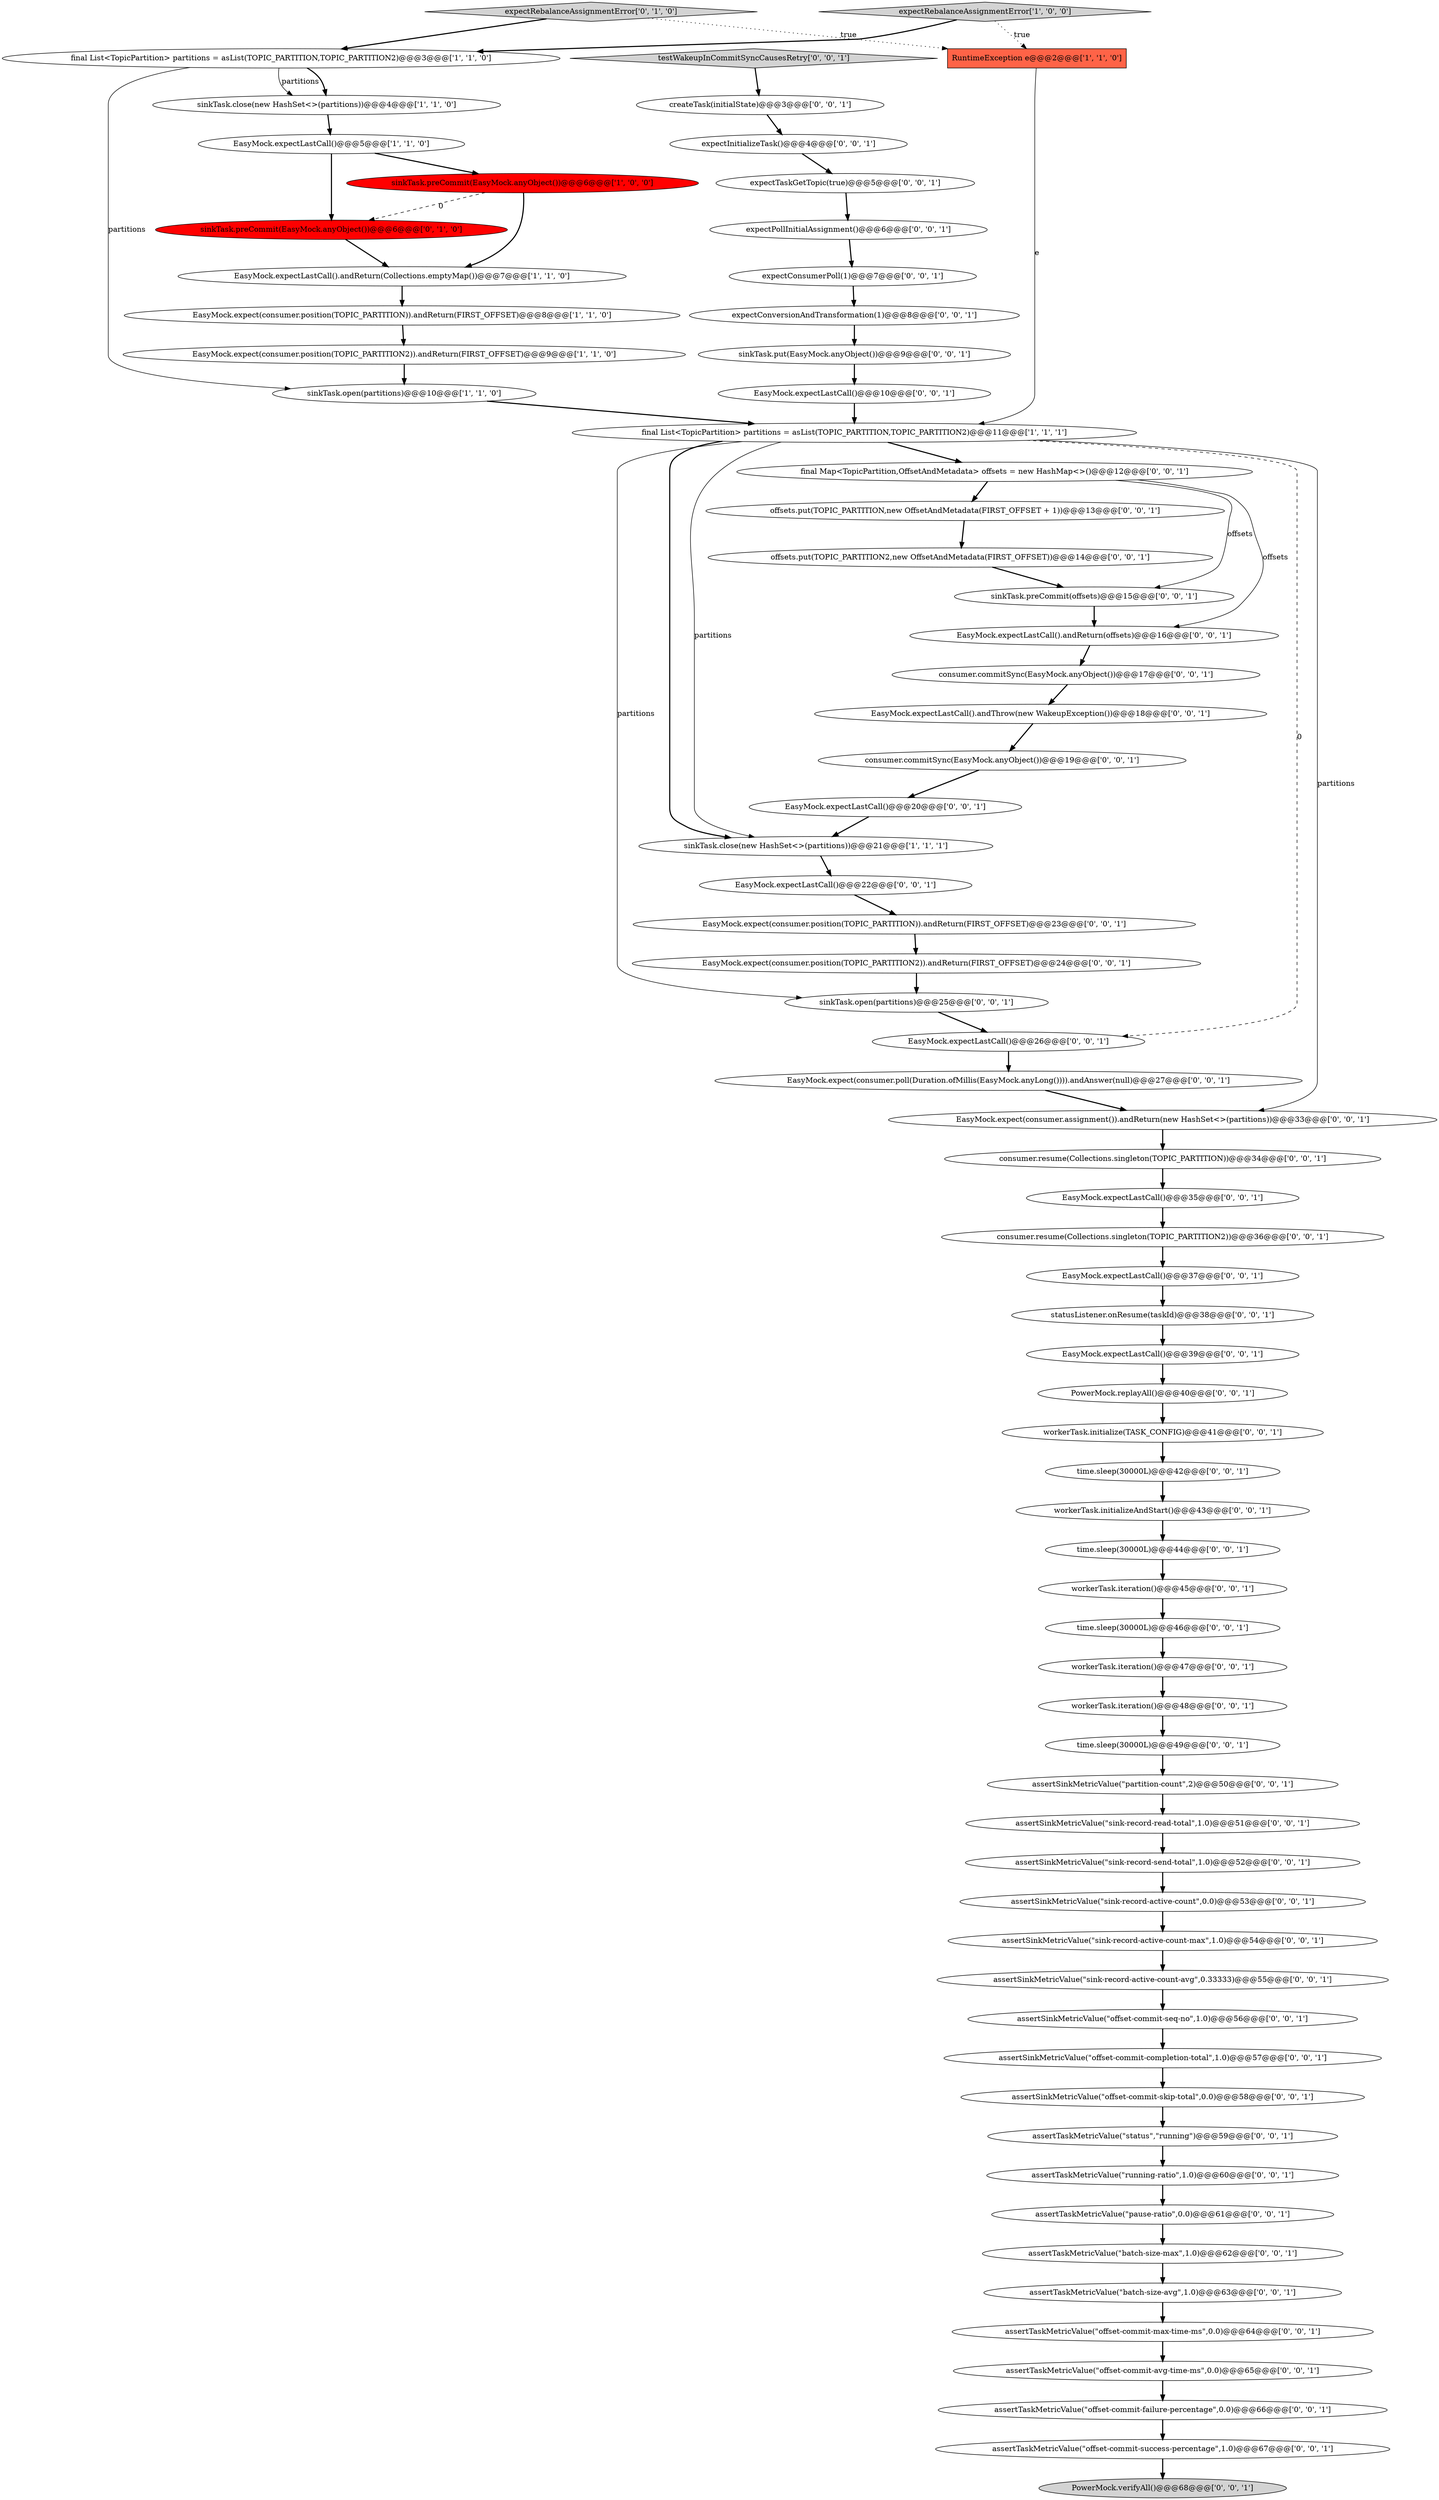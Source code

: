 digraph {
66 [style = filled, label = "assertTaskMetricValue(\"offset-commit-max-time-ms\",0.0)@@@64@@@['0', '0', '1']", fillcolor = white, shape = ellipse image = "AAA0AAABBB3BBB"];
15 [style = filled, label = "sinkTask.preCommit(offsets)@@@15@@@['0', '0', '1']", fillcolor = white, shape = ellipse image = "AAA0AAABBB3BBB"];
43 [style = filled, label = "workerTask.iteration()@@@47@@@['0', '0', '1']", fillcolor = white, shape = ellipse image = "AAA0AAABBB3BBB"];
35 [style = filled, label = "assertSinkMetricValue(\"sink-record-active-count-max\",1.0)@@@54@@@['0', '0', '1']", fillcolor = white, shape = ellipse image = "AAA0AAABBB3BBB"];
22 [style = filled, label = "EasyMock.expect(consumer.poll(Duration.ofMillis(EasyMock.anyLong()))).andAnswer(null)@@@27@@@['0', '0', '1']", fillcolor = white, shape = ellipse image = "AAA0AAABBB3BBB"];
36 [style = filled, label = "EasyMock.expect(consumer.position(TOPIC_PARTITION)).andReturn(FIRST_OFFSET)@@@23@@@['0', '0', '1']", fillcolor = white, shape = ellipse image = "AAA0AAABBB3BBB"];
0 [style = filled, label = "RuntimeException e@@@2@@@['1', '1', '0']", fillcolor = tomato, shape = box image = "AAA0AAABBB1BBB"];
62 [style = filled, label = "assertTaskMetricValue(\"batch-size-avg\",1.0)@@@63@@@['0', '0', '1']", fillcolor = white, shape = ellipse image = "AAA0AAABBB3BBB"];
13 [style = filled, label = "sinkTask.preCommit(EasyMock.anyObject())@@@6@@@['0', '1', '0']", fillcolor = red, shape = ellipse image = "AAA1AAABBB2BBB"];
27 [style = filled, label = "workerTask.initializeAndStart()@@@43@@@['0', '0', '1']", fillcolor = white, shape = ellipse image = "AAA0AAABBB3BBB"];
45 [style = filled, label = "consumer.commitSync(EasyMock.anyObject())@@@19@@@['0', '0', '1']", fillcolor = white, shape = ellipse image = "AAA0AAABBB3BBB"];
64 [style = filled, label = "assertTaskMetricValue(\"offset-commit-success-percentage\",1.0)@@@67@@@['0', '0', '1']", fillcolor = white, shape = ellipse image = "AAA0AAABBB3BBB"];
4 [style = filled, label = "sinkTask.close(new HashSet<>(partitions))@@@21@@@['1', '1', '1']", fillcolor = white, shape = ellipse image = "AAA0AAABBB1BBB"];
32 [style = filled, label = "EasyMock.expectLastCall()@@@39@@@['0', '0', '1']", fillcolor = white, shape = ellipse image = "AAA0AAABBB3BBB"];
46 [style = filled, label = "sinkTask.put(EasyMock.anyObject())@@@9@@@['0', '0', '1']", fillcolor = white, shape = ellipse image = "AAA0AAABBB3BBB"];
28 [style = filled, label = "expectConsumerPoll(1)@@@7@@@['0', '0', '1']", fillcolor = white, shape = ellipse image = "AAA0AAABBB3BBB"];
50 [style = filled, label = "EasyMock.expectLastCall()@@@22@@@['0', '0', '1']", fillcolor = white, shape = ellipse image = "AAA0AAABBB3BBB"];
29 [style = filled, label = "assertSinkMetricValue(\"offset-commit-seq-no\",1.0)@@@56@@@['0', '0', '1']", fillcolor = white, shape = ellipse image = "AAA0AAABBB3BBB"];
73 [style = filled, label = "workerTask.iteration()@@@45@@@['0', '0', '1']", fillcolor = white, shape = ellipse image = "AAA0AAABBB3BBB"];
24 [style = filled, label = "assertSinkMetricValue(\"offset-commit-completion-total\",1.0)@@@57@@@['0', '0', '1']", fillcolor = white, shape = ellipse image = "AAA0AAABBB3BBB"];
23 [style = filled, label = "assertTaskMetricValue(\"status\",\"running\")@@@59@@@['0', '0', '1']", fillcolor = white, shape = ellipse image = "AAA0AAABBB3BBB"];
3 [style = filled, label = "final List<TopicPartition> partitions = asList(TOPIC_PARTITION,TOPIC_PARTITION2)@@@11@@@['1', '1', '1']", fillcolor = white, shape = ellipse image = "AAA0AAABBB1BBB"];
11 [style = filled, label = "EasyMock.expect(consumer.position(TOPIC_PARTITION)).andReturn(FIRST_OFFSET)@@@8@@@['1', '1', '0']", fillcolor = white, shape = ellipse image = "AAA0AAABBB1BBB"];
17 [style = filled, label = "assertSinkMetricValue(\"partition-count\",2)@@@50@@@['0', '0', '1']", fillcolor = white, shape = ellipse image = "AAA0AAABBB3BBB"];
31 [style = filled, label = "EasyMock.expect(consumer.position(TOPIC_PARTITION2)).andReturn(FIRST_OFFSET)@@@24@@@['0', '0', '1']", fillcolor = white, shape = ellipse image = "AAA0AAABBB3BBB"];
34 [style = filled, label = "final Map<TopicPartition,OffsetAndMetadata> offsets = new HashMap<>()@@@12@@@['0', '0', '1']", fillcolor = white, shape = ellipse image = "AAA0AAABBB3BBB"];
37 [style = filled, label = "EasyMock.expectLastCall().andReturn(offsets)@@@16@@@['0', '0', '1']", fillcolor = white, shape = ellipse image = "AAA0AAABBB3BBB"];
42 [style = filled, label = "assertSinkMetricValue(\"sink-record-active-count-avg\",0.33333)@@@55@@@['0', '0', '1']", fillcolor = white, shape = ellipse image = "AAA0AAABBB3BBB"];
48 [style = filled, label = "EasyMock.expectLastCall()@@@20@@@['0', '0', '1']", fillcolor = white, shape = ellipse image = "AAA0AAABBB3BBB"];
69 [style = filled, label = "EasyMock.expectLastCall()@@@26@@@['0', '0', '1']", fillcolor = white, shape = ellipse image = "AAA0AAABBB3BBB"];
25 [style = filled, label = "EasyMock.expectLastCall()@@@10@@@['0', '0', '1']", fillcolor = white, shape = ellipse image = "AAA0AAABBB3BBB"];
1 [style = filled, label = "EasyMock.expect(consumer.position(TOPIC_PARTITION2)).andReturn(FIRST_OFFSET)@@@9@@@['1', '1', '0']", fillcolor = white, shape = ellipse image = "AAA0AAABBB1BBB"];
41 [style = filled, label = "assertSinkMetricValue(\"sink-record-active-count\",0.0)@@@53@@@['0', '0', '1']", fillcolor = white, shape = ellipse image = "AAA0AAABBB3BBB"];
56 [style = filled, label = "assertTaskMetricValue(\"running-ratio\",1.0)@@@60@@@['0', '0', '1']", fillcolor = white, shape = ellipse image = "AAA0AAABBB3BBB"];
6 [style = filled, label = "final List<TopicPartition> partitions = asList(TOPIC_PARTITION,TOPIC_PARTITION2)@@@3@@@['1', '1', '0']", fillcolor = white, shape = ellipse image = "AAA0AAABBB1BBB"];
38 [style = filled, label = "statusListener.onResume(taskId)@@@38@@@['0', '0', '1']", fillcolor = white, shape = ellipse image = "AAA0AAABBB3BBB"];
51 [style = filled, label = "assertTaskMetricValue(\"pause-ratio\",0.0)@@@61@@@['0', '0', '1']", fillcolor = white, shape = ellipse image = "AAA0AAABBB3BBB"];
52 [style = filled, label = "consumer.resume(Collections.singleton(TOPIC_PARTITION2))@@@36@@@['0', '0', '1']", fillcolor = white, shape = ellipse image = "AAA0AAABBB3BBB"];
53 [style = filled, label = "consumer.commitSync(EasyMock.anyObject())@@@17@@@['0', '0', '1']", fillcolor = white, shape = ellipse image = "AAA0AAABBB3BBB"];
60 [style = filled, label = "workerTask.initialize(TASK_CONFIG)@@@41@@@['0', '0', '1']", fillcolor = white, shape = ellipse image = "AAA0AAABBB3BBB"];
65 [style = filled, label = "assertSinkMetricValue(\"sink-record-read-total\",1.0)@@@51@@@['0', '0', '1']", fillcolor = white, shape = ellipse image = "AAA0AAABBB3BBB"];
61 [style = filled, label = "offsets.put(TOPIC_PARTITION,new OffsetAndMetadata(FIRST_OFFSET + 1))@@@13@@@['0', '0', '1']", fillcolor = white, shape = ellipse image = "AAA0AAABBB3BBB"];
30 [style = filled, label = "expectInitializeTask()@@@4@@@['0', '0', '1']", fillcolor = white, shape = ellipse image = "AAA0AAABBB3BBB"];
63 [style = filled, label = "sinkTask.open(partitions)@@@25@@@['0', '0', '1']", fillcolor = white, shape = ellipse image = "AAA0AAABBB3BBB"];
10 [style = filled, label = "sinkTask.close(new HashSet<>(partitions))@@@4@@@['1', '1', '0']", fillcolor = white, shape = ellipse image = "AAA0AAABBB1BBB"];
18 [style = filled, label = "assertTaskMetricValue(\"offset-commit-failure-percentage\",0.0)@@@66@@@['0', '0', '1']", fillcolor = white, shape = ellipse image = "AAA0AAABBB3BBB"];
16 [style = filled, label = "assertSinkMetricValue(\"offset-commit-skip-total\",0.0)@@@58@@@['0', '0', '1']", fillcolor = white, shape = ellipse image = "AAA0AAABBB3BBB"];
55 [style = filled, label = "EasyMock.expectLastCall()@@@37@@@['0', '0', '1']", fillcolor = white, shape = ellipse image = "AAA0AAABBB3BBB"];
58 [style = filled, label = "testWakeupInCommitSyncCausesRetry['0', '0', '1']", fillcolor = lightgray, shape = diamond image = "AAA0AAABBB3BBB"];
8 [style = filled, label = "EasyMock.expectLastCall()@@@5@@@['1', '1', '0']", fillcolor = white, shape = ellipse image = "AAA0AAABBB1BBB"];
40 [style = filled, label = "EasyMock.expectLastCall()@@@35@@@['0', '0', '1']", fillcolor = white, shape = ellipse image = "AAA0AAABBB3BBB"];
47 [style = filled, label = "offsets.put(TOPIC_PARTITION2,new OffsetAndMetadata(FIRST_OFFSET))@@@14@@@['0', '0', '1']", fillcolor = white, shape = ellipse image = "AAA0AAABBB3BBB"];
19 [style = filled, label = "time.sleep(30000L)@@@44@@@['0', '0', '1']", fillcolor = white, shape = ellipse image = "AAA0AAABBB3BBB"];
44 [style = filled, label = "assertSinkMetricValue(\"sink-record-send-total\",1.0)@@@52@@@['0', '0', '1']", fillcolor = white, shape = ellipse image = "AAA0AAABBB3BBB"];
72 [style = filled, label = "time.sleep(30000L)@@@49@@@['0', '0', '1']", fillcolor = white, shape = ellipse image = "AAA0AAABBB3BBB"];
21 [style = filled, label = "expectTaskGetTopic(true)@@@5@@@['0', '0', '1']", fillcolor = white, shape = ellipse image = "AAA0AAABBB3BBB"];
14 [style = filled, label = "assertTaskMetricValue(\"batch-size-max\",1.0)@@@62@@@['0', '0', '1']", fillcolor = white, shape = ellipse image = "AAA0AAABBB3BBB"];
54 [style = filled, label = "time.sleep(30000L)@@@42@@@['0', '0', '1']", fillcolor = white, shape = ellipse image = "AAA0AAABBB3BBB"];
68 [style = filled, label = "workerTask.iteration()@@@48@@@['0', '0', '1']", fillcolor = white, shape = ellipse image = "AAA0AAABBB3BBB"];
59 [style = filled, label = "expectConversionAndTransformation(1)@@@8@@@['0', '0', '1']", fillcolor = white, shape = ellipse image = "AAA0AAABBB3BBB"];
20 [style = filled, label = "EasyMock.expect(consumer.assignment()).andReturn(new HashSet<>(partitions))@@@33@@@['0', '0', '1']", fillcolor = white, shape = ellipse image = "AAA0AAABBB3BBB"];
57 [style = filled, label = "PowerMock.verifyAll()@@@68@@@['0', '0', '1']", fillcolor = lightgray, shape = ellipse image = "AAA0AAABBB3BBB"];
71 [style = filled, label = "expectPollInitialAssignment()@@@6@@@['0', '0', '1']", fillcolor = white, shape = ellipse image = "AAA0AAABBB3BBB"];
12 [style = filled, label = "expectRebalanceAssignmentError['0', '1', '0']", fillcolor = lightgray, shape = diamond image = "AAA0AAABBB2BBB"];
5 [style = filled, label = "expectRebalanceAssignmentError['1', '0', '0']", fillcolor = lightgray, shape = diamond image = "AAA0AAABBB1BBB"];
26 [style = filled, label = "consumer.resume(Collections.singleton(TOPIC_PARTITION))@@@34@@@['0', '0', '1']", fillcolor = white, shape = ellipse image = "AAA0AAABBB3BBB"];
33 [style = filled, label = "EasyMock.expectLastCall().andThrow(new WakeupException())@@@18@@@['0', '0', '1']", fillcolor = white, shape = ellipse image = "AAA0AAABBB3BBB"];
67 [style = filled, label = "time.sleep(30000L)@@@46@@@['0', '0', '1']", fillcolor = white, shape = ellipse image = "AAA0AAABBB3BBB"];
7 [style = filled, label = "sinkTask.preCommit(EasyMock.anyObject())@@@6@@@['1', '0', '0']", fillcolor = red, shape = ellipse image = "AAA1AAABBB1BBB"];
39 [style = filled, label = "assertTaskMetricValue(\"offset-commit-avg-time-ms\",0.0)@@@65@@@['0', '0', '1']", fillcolor = white, shape = ellipse image = "AAA0AAABBB3BBB"];
9 [style = filled, label = "EasyMock.expectLastCall().andReturn(Collections.emptyMap())@@@7@@@['1', '1', '0']", fillcolor = white, shape = ellipse image = "AAA0AAABBB1BBB"];
2 [style = filled, label = "sinkTask.open(partitions)@@@10@@@['1', '1', '0']", fillcolor = white, shape = ellipse image = "AAA0AAABBB1BBB"];
70 [style = filled, label = "PowerMock.replayAll()@@@40@@@['0', '0', '1']", fillcolor = white, shape = ellipse image = "AAA0AAABBB3BBB"];
49 [style = filled, label = "createTask(initialState)@@@3@@@['0', '0', '1']", fillcolor = white, shape = ellipse image = "AAA0AAABBB3BBB"];
34->61 [style = bold, label=""];
54->27 [style = bold, label=""];
9->11 [style = bold, label=""];
46->25 [style = bold, label=""];
18->64 [style = bold, label=""];
20->26 [style = bold, label=""];
48->4 [style = bold, label=""];
26->40 [style = bold, label=""];
52->55 [style = bold, label=""];
21->71 [style = bold, label=""];
45->48 [style = bold, label=""];
3->4 [style = bold, label=""];
42->29 [style = bold, label=""];
72->17 [style = bold, label=""];
3->34 [style = bold, label=""];
39->18 [style = bold, label=""];
7->9 [style = bold, label=""];
37->53 [style = bold, label=""];
10->8 [style = bold, label=""];
0->3 [style = solid, label="e"];
33->45 [style = bold, label=""];
27->19 [style = bold, label=""];
32->70 [style = bold, label=""];
3->69 [style = dashed, label="0"];
73->67 [style = bold, label=""];
68->72 [style = bold, label=""];
40->52 [style = bold, label=""];
6->10 [style = solid, label="partitions"];
36->31 [style = bold, label=""];
25->3 [style = bold, label=""];
19->73 [style = bold, label=""];
55->38 [style = bold, label=""];
63->69 [style = bold, label=""];
17->65 [style = bold, label=""];
38->32 [style = bold, label=""];
56->51 [style = bold, label=""];
51->14 [style = bold, label=""];
5->6 [style = bold, label=""];
22->20 [style = bold, label=""];
44->41 [style = bold, label=""];
53->33 [style = bold, label=""];
12->0 [style = dotted, label="true"];
28->59 [style = bold, label=""];
64->57 [style = bold, label=""];
59->46 [style = bold, label=""];
60->54 [style = bold, label=""];
3->63 [style = solid, label="partitions"];
35->42 [style = bold, label=""];
2->3 [style = bold, label=""];
66->39 [style = bold, label=""];
69->22 [style = bold, label=""];
5->0 [style = dotted, label="true"];
16->23 [style = bold, label=""];
62->66 [style = bold, label=""];
58->49 [style = bold, label=""];
31->63 [style = bold, label=""];
6->2 [style = solid, label="partitions"];
30->21 [style = bold, label=""];
3->20 [style = solid, label="partitions"];
49->30 [style = bold, label=""];
6->10 [style = bold, label=""];
65->44 [style = bold, label=""];
7->13 [style = dashed, label="0"];
1->2 [style = bold, label=""];
3->4 [style = solid, label="partitions"];
13->9 [style = bold, label=""];
4->50 [style = bold, label=""];
15->37 [style = bold, label=""];
67->43 [style = bold, label=""];
8->13 [style = bold, label=""];
41->35 [style = bold, label=""];
23->56 [style = bold, label=""];
47->15 [style = bold, label=""];
11->1 [style = bold, label=""];
34->15 [style = solid, label="offsets"];
43->68 [style = bold, label=""];
71->28 [style = bold, label=""];
12->6 [style = bold, label=""];
8->7 [style = bold, label=""];
24->16 [style = bold, label=""];
61->47 [style = bold, label=""];
70->60 [style = bold, label=""];
50->36 [style = bold, label=""];
14->62 [style = bold, label=""];
34->37 [style = solid, label="offsets"];
29->24 [style = bold, label=""];
}

